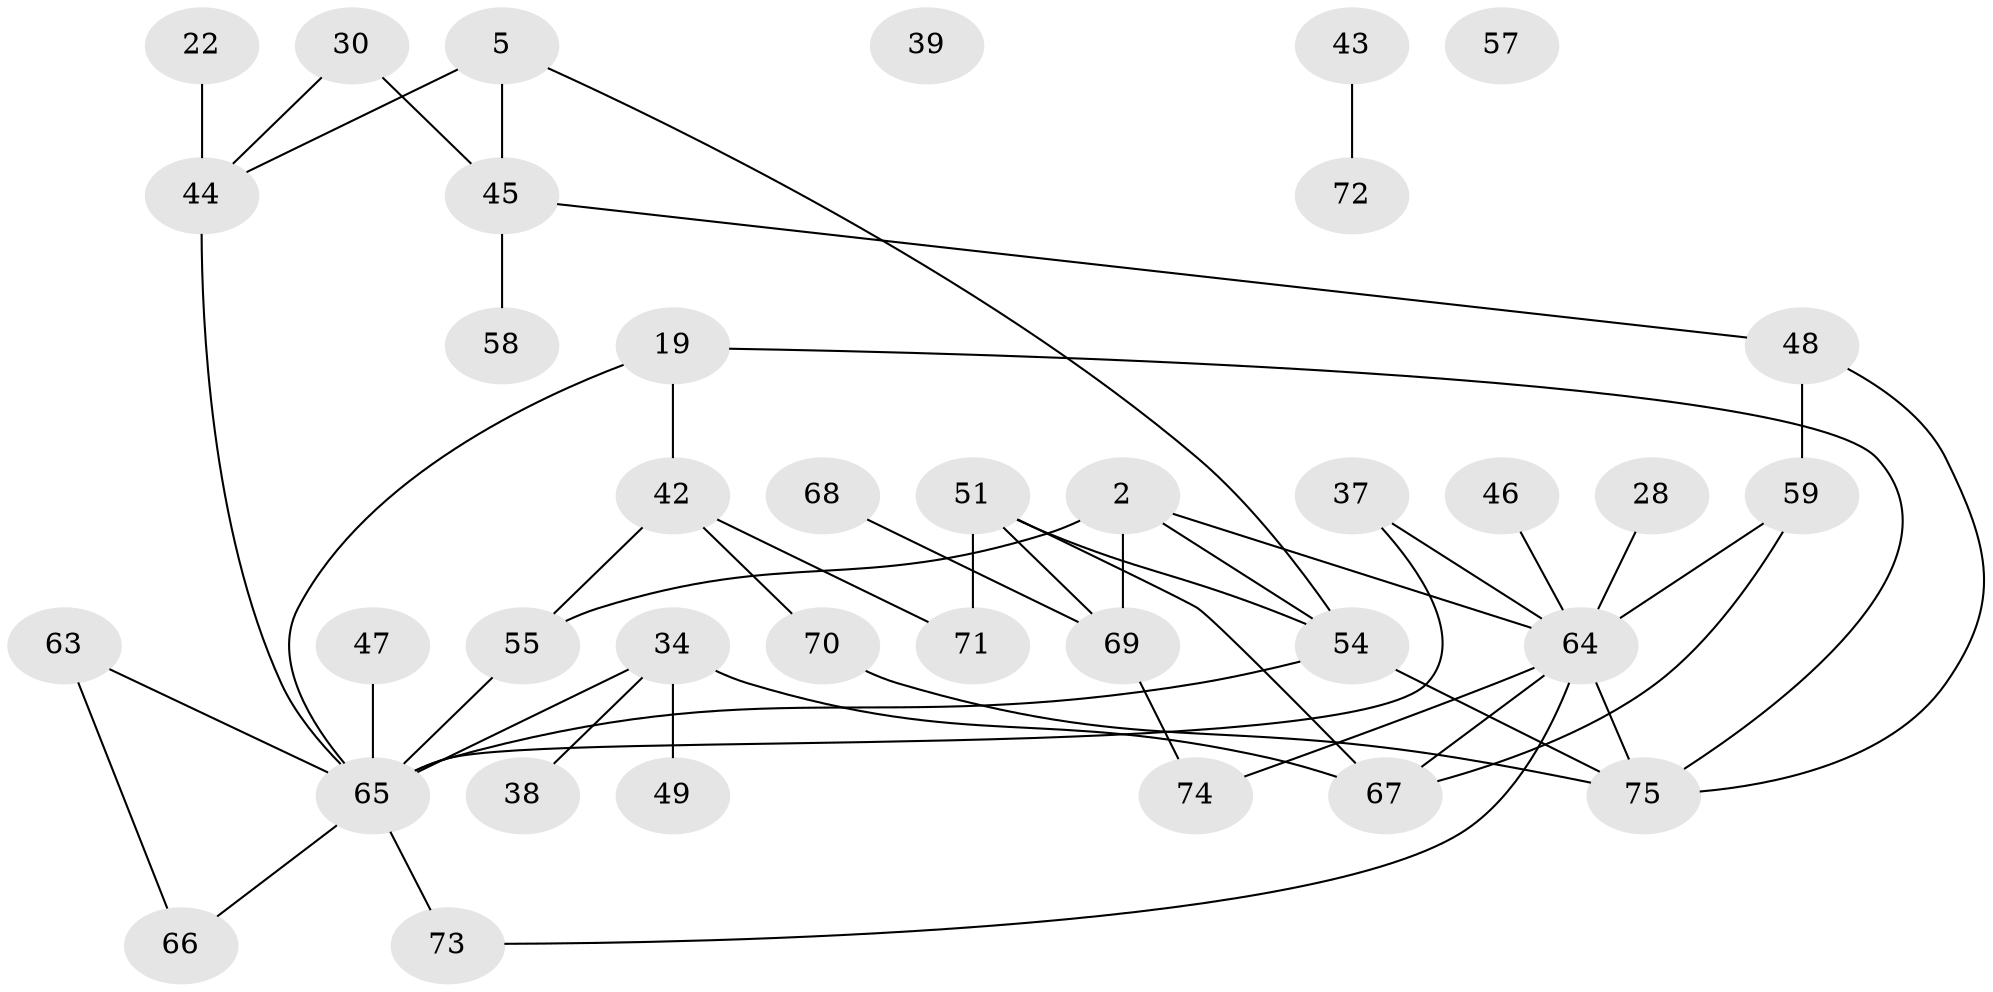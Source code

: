 // original degree distribution, {5: 0.13333333333333333, 2: 0.30666666666666664, 1: 0.13333333333333333, 4: 0.13333333333333333, 3: 0.26666666666666666, 0: 0.02666666666666667}
// Generated by graph-tools (version 1.1) at 2025/38/03/09/25 04:38:51]
// undirected, 37 vertices, 51 edges
graph export_dot {
graph [start="1"]
  node [color=gray90,style=filled];
  2;
  5;
  19;
  22;
  28;
  30;
  34;
  37;
  38;
  39;
  42 [super="+15"];
  43;
  44 [super="+40"];
  45;
  46;
  47;
  48 [super="+7"];
  49 [super="+32"];
  51;
  54 [super="+53"];
  55 [super="+16"];
  57;
  58 [super="+24"];
  59 [super="+50"];
  63;
  64 [super="+1+26+23"];
  65 [super="+3+25+41+60+62"];
  66 [super="+21+61"];
  67 [super="+18+20"];
  68;
  69;
  70;
  71;
  72;
  73;
  74;
  75 [super="+29"];
  2 -- 54;
  2 -- 55 [weight=2];
  2 -- 69;
  2 -- 64;
  5 -- 44 [weight=2];
  5 -- 45;
  5 -- 54;
  19 -- 75 [weight=2];
  19 -- 65 [weight=2];
  19 -- 42;
  22 -- 44 [weight=2];
  28 -- 64;
  30 -- 45;
  30 -- 44;
  34 -- 38;
  34 -- 49 [weight=2];
  34 -- 67;
  34 -- 65;
  37 -- 64;
  37 -- 65;
  42 -- 55;
  42 -- 70;
  42 -- 71;
  43 -- 72;
  44 -- 65 [weight=2];
  45 -- 48;
  45 -- 58 [weight=2];
  46 -- 64;
  47 -- 65;
  48 -- 75;
  48 -- 59 [weight=2];
  51 -- 69;
  51 -- 71;
  51 -- 67;
  51 -- 54;
  54 -- 65 [weight=3];
  54 -- 75;
  55 -- 65 [weight=2];
  59 -- 67;
  59 -- 64;
  63 -- 66 [weight=2];
  63 -- 65;
  64 -- 67;
  64 -- 73;
  64 -- 74;
  64 -- 75;
  65 -- 73;
  65 -- 66 [weight=2];
  68 -- 69;
  69 -- 74;
  70 -- 75;
}
